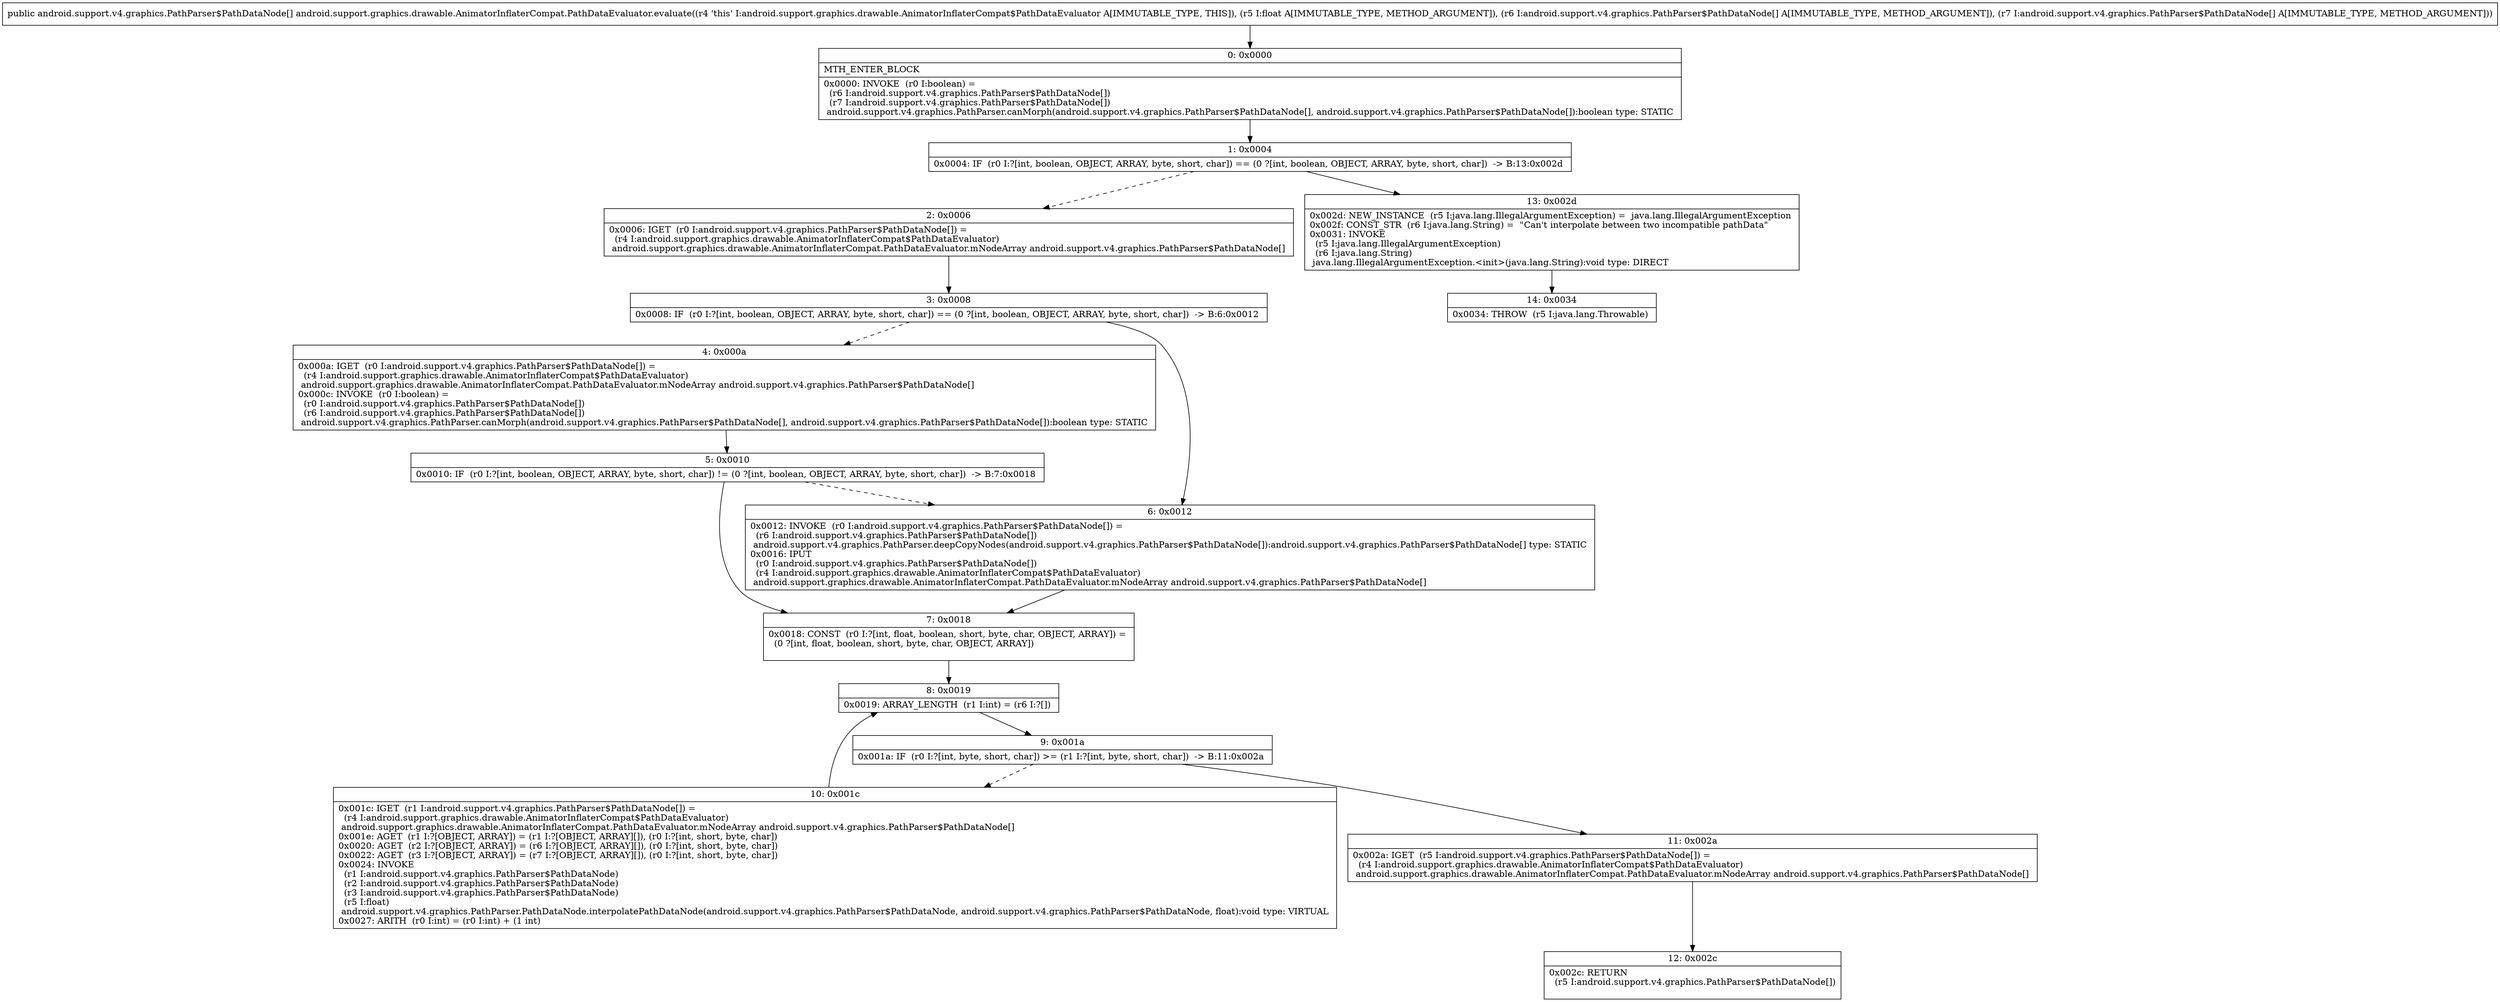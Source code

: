 digraph "CFG forandroid.support.graphics.drawable.AnimatorInflaterCompat.PathDataEvaluator.evaluate(F[Landroid\/support\/v4\/graphics\/PathParser$PathDataNode;[Landroid\/support\/v4\/graphics\/PathParser$PathDataNode;)[Landroid\/support\/v4\/graphics\/PathParser$PathDataNode;" {
Node_0 [shape=record,label="{0\:\ 0x0000|MTH_ENTER_BLOCK\l|0x0000: INVOKE  (r0 I:boolean) = \l  (r6 I:android.support.v4.graphics.PathParser$PathDataNode[])\l  (r7 I:android.support.v4.graphics.PathParser$PathDataNode[])\l android.support.v4.graphics.PathParser.canMorph(android.support.v4.graphics.PathParser$PathDataNode[], android.support.v4.graphics.PathParser$PathDataNode[]):boolean type: STATIC \l}"];
Node_1 [shape=record,label="{1\:\ 0x0004|0x0004: IF  (r0 I:?[int, boolean, OBJECT, ARRAY, byte, short, char]) == (0 ?[int, boolean, OBJECT, ARRAY, byte, short, char])  \-\> B:13:0x002d \l}"];
Node_2 [shape=record,label="{2\:\ 0x0006|0x0006: IGET  (r0 I:android.support.v4.graphics.PathParser$PathDataNode[]) = \l  (r4 I:android.support.graphics.drawable.AnimatorInflaterCompat$PathDataEvaluator)\l android.support.graphics.drawable.AnimatorInflaterCompat.PathDataEvaluator.mNodeArray android.support.v4.graphics.PathParser$PathDataNode[] \l}"];
Node_3 [shape=record,label="{3\:\ 0x0008|0x0008: IF  (r0 I:?[int, boolean, OBJECT, ARRAY, byte, short, char]) == (0 ?[int, boolean, OBJECT, ARRAY, byte, short, char])  \-\> B:6:0x0012 \l}"];
Node_4 [shape=record,label="{4\:\ 0x000a|0x000a: IGET  (r0 I:android.support.v4.graphics.PathParser$PathDataNode[]) = \l  (r4 I:android.support.graphics.drawable.AnimatorInflaterCompat$PathDataEvaluator)\l android.support.graphics.drawable.AnimatorInflaterCompat.PathDataEvaluator.mNodeArray android.support.v4.graphics.PathParser$PathDataNode[] \l0x000c: INVOKE  (r0 I:boolean) = \l  (r0 I:android.support.v4.graphics.PathParser$PathDataNode[])\l  (r6 I:android.support.v4.graphics.PathParser$PathDataNode[])\l android.support.v4.graphics.PathParser.canMorph(android.support.v4.graphics.PathParser$PathDataNode[], android.support.v4.graphics.PathParser$PathDataNode[]):boolean type: STATIC \l}"];
Node_5 [shape=record,label="{5\:\ 0x0010|0x0010: IF  (r0 I:?[int, boolean, OBJECT, ARRAY, byte, short, char]) != (0 ?[int, boolean, OBJECT, ARRAY, byte, short, char])  \-\> B:7:0x0018 \l}"];
Node_6 [shape=record,label="{6\:\ 0x0012|0x0012: INVOKE  (r0 I:android.support.v4.graphics.PathParser$PathDataNode[]) = \l  (r6 I:android.support.v4.graphics.PathParser$PathDataNode[])\l android.support.v4.graphics.PathParser.deepCopyNodes(android.support.v4.graphics.PathParser$PathDataNode[]):android.support.v4.graphics.PathParser$PathDataNode[] type: STATIC \l0x0016: IPUT  \l  (r0 I:android.support.v4.graphics.PathParser$PathDataNode[])\l  (r4 I:android.support.graphics.drawable.AnimatorInflaterCompat$PathDataEvaluator)\l android.support.graphics.drawable.AnimatorInflaterCompat.PathDataEvaluator.mNodeArray android.support.v4.graphics.PathParser$PathDataNode[] \l}"];
Node_7 [shape=record,label="{7\:\ 0x0018|0x0018: CONST  (r0 I:?[int, float, boolean, short, byte, char, OBJECT, ARRAY]) = \l  (0 ?[int, float, boolean, short, byte, char, OBJECT, ARRAY])\l \l}"];
Node_8 [shape=record,label="{8\:\ 0x0019|0x0019: ARRAY_LENGTH  (r1 I:int) = (r6 I:?[]) \l}"];
Node_9 [shape=record,label="{9\:\ 0x001a|0x001a: IF  (r0 I:?[int, byte, short, char]) \>= (r1 I:?[int, byte, short, char])  \-\> B:11:0x002a \l}"];
Node_10 [shape=record,label="{10\:\ 0x001c|0x001c: IGET  (r1 I:android.support.v4.graphics.PathParser$PathDataNode[]) = \l  (r4 I:android.support.graphics.drawable.AnimatorInflaterCompat$PathDataEvaluator)\l android.support.graphics.drawable.AnimatorInflaterCompat.PathDataEvaluator.mNodeArray android.support.v4.graphics.PathParser$PathDataNode[] \l0x001e: AGET  (r1 I:?[OBJECT, ARRAY]) = (r1 I:?[OBJECT, ARRAY][]), (r0 I:?[int, short, byte, char]) \l0x0020: AGET  (r2 I:?[OBJECT, ARRAY]) = (r6 I:?[OBJECT, ARRAY][]), (r0 I:?[int, short, byte, char]) \l0x0022: AGET  (r3 I:?[OBJECT, ARRAY]) = (r7 I:?[OBJECT, ARRAY][]), (r0 I:?[int, short, byte, char]) \l0x0024: INVOKE  \l  (r1 I:android.support.v4.graphics.PathParser$PathDataNode)\l  (r2 I:android.support.v4.graphics.PathParser$PathDataNode)\l  (r3 I:android.support.v4.graphics.PathParser$PathDataNode)\l  (r5 I:float)\l android.support.v4.graphics.PathParser.PathDataNode.interpolatePathDataNode(android.support.v4.graphics.PathParser$PathDataNode, android.support.v4.graphics.PathParser$PathDataNode, float):void type: VIRTUAL \l0x0027: ARITH  (r0 I:int) = (r0 I:int) + (1 int) \l}"];
Node_11 [shape=record,label="{11\:\ 0x002a|0x002a: IGET  (r5 I:android.support.v4.graphics.PathParser$PathDataNode[]) = \l  (r4 I:android.support.graphics.drawable.AnimatorInflaterCompat$PathDataEvaluator)\l android.support.graphics.drawable.AnimatorInflaterCompat.PathDataEvaluator.mNodeArray android.support.v4.graphics.PathParser$PathDataNode[] \l}"];
Node_12 [shape=record,label="{12\:\ 0x002c|0x002c: RETURN  \l  (r5 I:android.support.v4.graphics.PathParser$PathDataNode[])\l \l}"];
Node_13 [shape=record,label="{13\:\ 0x002d|0x002d: NEW_INSTANCE  (r5 I:java.lang.IllegalArgumentException) =  java.lang.IllegalArgumentException \l0x002f: CONST_STR  (r6 I:java.lang.String) =  \"Can't interpolate between two incompatible pathData\" \l0x0031: INVOKE  \l  (r5 I:java.lang.IllegalArgumentException)\l  (r6 I:java.lang.String)\l java.lang.IllegalArgumentException.\<init\>(java.lang.String):void type: DIRECT \l}"];
Node_14 [shape=record,label="{14\:\ 0x0034|0x0034: THROW  (r5 I:java.lang.Throwable) \l}"];
MethodNode[shape=record,label="{public android.support.v4.graphics.PathParser$PathDataNode[] android.support.graphics.drawable.AnimatorInflaterCompat.PathDataEvaluator.evaluate((r4 'this' I:android.support.graphics.drawable.AnimatorInflaterCompat$PathDataEvaluator A[IMMUTABLE_TYPE, THIS]), (r5 I:float A[IMMUTABLE_TYPE, METHOD_ARGUMENT]), (r6 I:android.support.v4.graphics.PathParser$PathDataNode[] A[IMMUTABLE_TYPE, METHOD_ARGUMENT]), (r7 I:android.support.v4.graphics.PathParser$PathDataNode[] A[IMMUTABLE_TYPE, METHOD_ARGUMENT])) }"];
MethodNode -> Node_0;
Node_0 -> Node_1;
Node_1 -> Node_2[style=dashed];
Node_1 -> Node_13;
Node_2 -> Node_3;
Node_3 -> Node_4[style=dashed];
Node_3 -> Node_6;
Node_4 -> Node_5;
Node_5 -> Node_6[style=dashed];
Node_5 -> Node_7;
Node_6 -> Node_7;
Node_7 -> Node_8;
Node_8 -> Node_9;
Node_9 -> Node_10[style=dashed];
Node_9 -> Node_11;
Node_10 -> Node_8;
Node_11 -> Node_12;
Node_13 -> Node_14;
}

